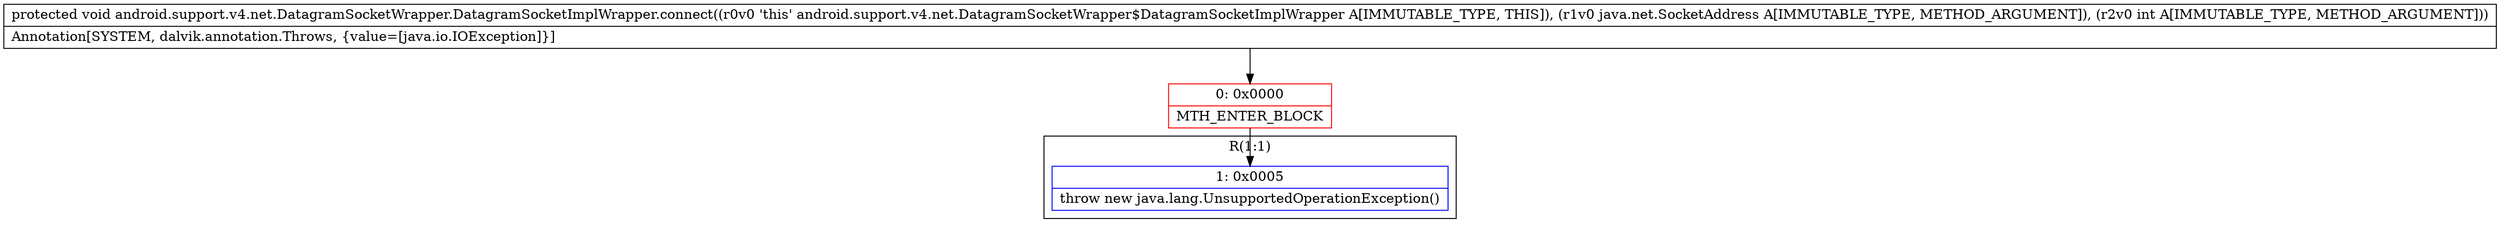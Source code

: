 digraph "CFG forandroid.support.v4.net.DatagramSocketWrapper.DatagramSocketImplWrapper.connect(Ljava\/net\/SocketAddress;I)V" {
subgraph cluster_Region_206784876 {
label = "R(1:1)";
node [shape=record,color=blue];
Node_1 [shape=record,label="{1\:\ 0x0005|throw new java.lang.UnsupportedOperationException()\l}"];
}
Node_0 [shape=record,color=red,label="{0\:\ 0x0000|MTH_ENTER_BLOCK\l}"];
MethodNode[shape=record,label="{protected void android.support.v4.net.DatagramSocketWrapper.DatagramSocketImplWrapper.connect((r0v0 'this' android.support.v4.net.DatagramSocketWrapper$DatagramSocketImplWrapper A[IMMUTABLE_TYPE, THIS]), (r1v0 java.net.SocketAddress A[IMMUTABLE_TYPE, METHOD_ARGUMENT]), (r2v0 int A[IMMUTABLE_TYPE, METHOD_ARGUMENT]))  | Annotation[SYSTEM, dalvik.annotation.Throws, \{value=[java.io.IOException]\}]\l}"];
MethodNode -> Node_0;
Node_0 -> Node_1;
}

